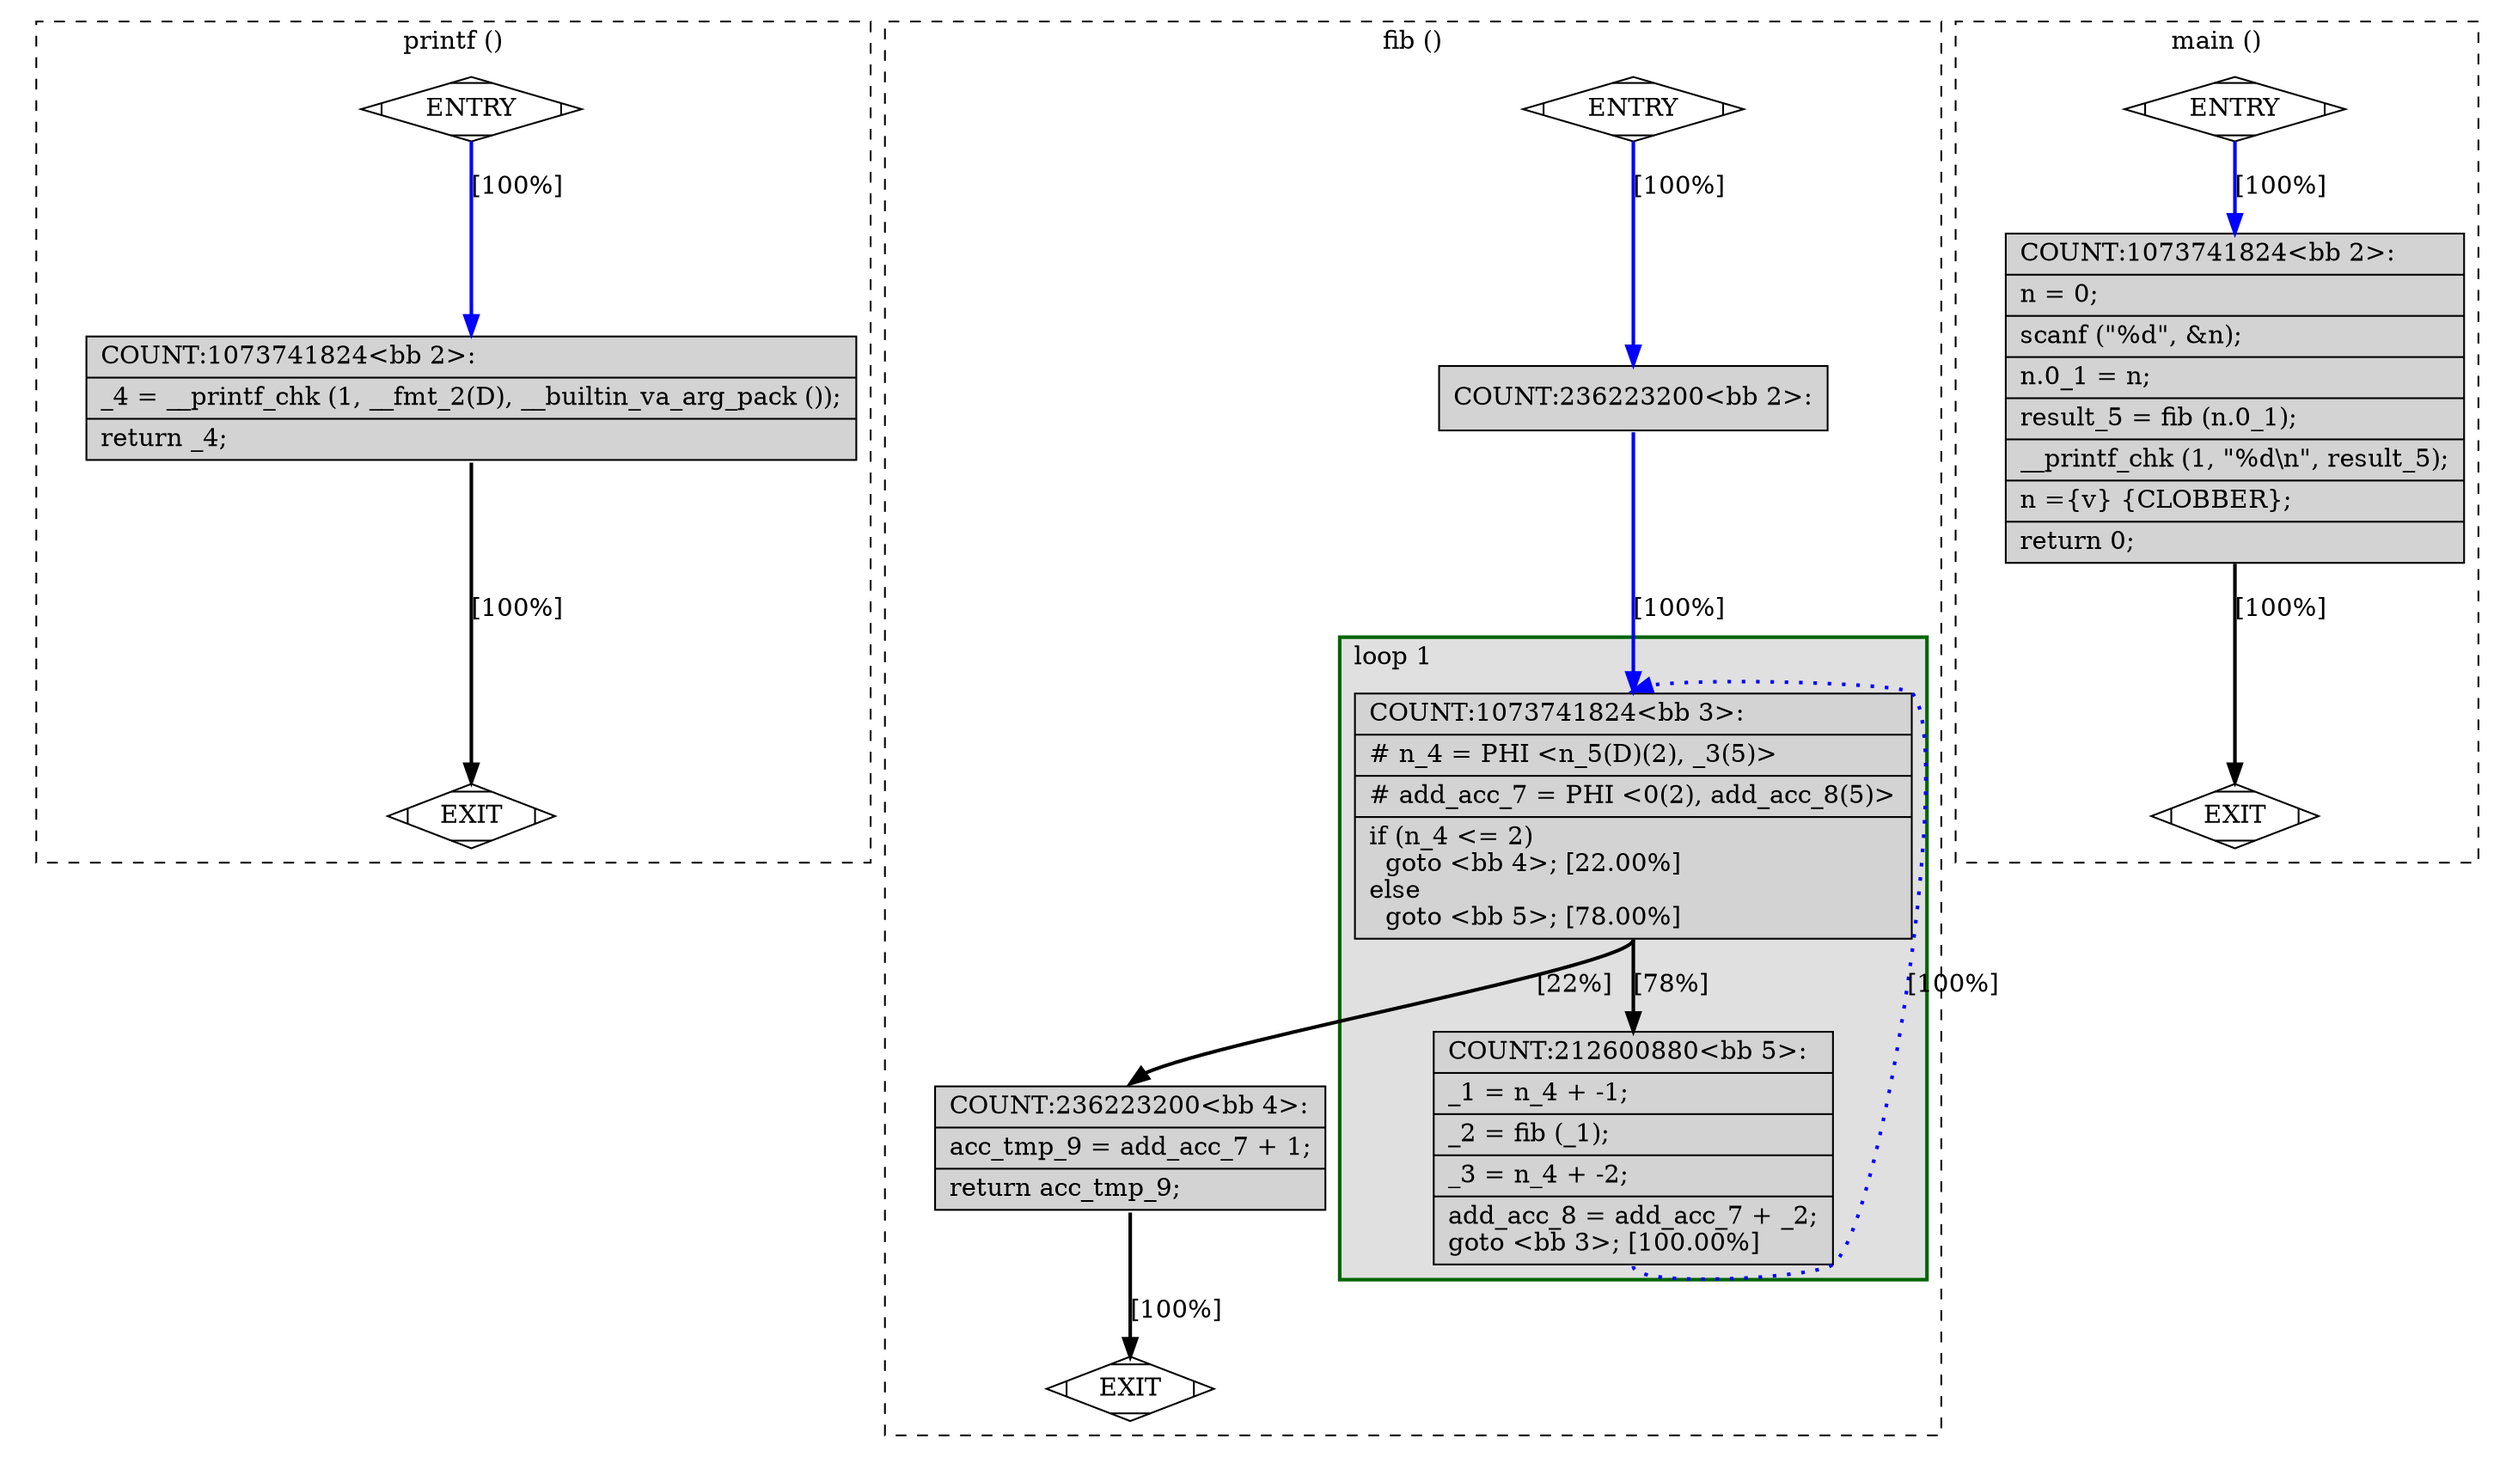 digraph "a-fib_1.c.051t.release_ssa" {
overlap=false;
subgraph "cluster_printf" {
	style="dashed";
	color="black";
	label="printf ()";
	fn_15_basic_block_0 [shape=Mdiamond,style=filled,fillcolor=white,label="ENTRY"];

	fn_15_basic_block_1 [shape=Mdiamond,style=filled,fillcolor=white,label="EXIT"];

	fn_15_basic_block_2 [shape=record,style=filled,fillcolor=lightgrey,label="{COUNT:1073741824\<bb\ 2\>:\l\
|_4\ =\ __printf_chk\ (1,\ __fmt_2(D),\ __builtin_va_arg_pack\ ());\l\
|return\ _4;\l\
}"];

	fn_15_basic_block_0:s -> fn_15_basic_block_2:n [style="solid,bold",color=blue,weight=100,constraint=true,label="[100%]"];
	fn_15_basic_block_2:s -> fn_15_basic_block_1:n [style="solid,bold",color=black,weight=10,constraint=true,label="[100%]"];
	fn_15_basic_block_0:s -> fn_15_basic_block_1:n [style="invis",constraint=true];
}
subgraph "cluster_fib" {
	style="dashed";
	color="black";
	label="fib ()";
	subgraph cluster_40_1 {
	style="filled";
	color="darkgreen";
	fillcolor="grey88";
	label="loop 1";
	labeljust=l;
	penwidth=2;
	fn_40_basic_block_3 [shape=record,style=filled,fillcolor=lightgrey,label="{COUNT:1073741824\<bb\ 3\>:\l\
|#\ n_4\ =\ PHI\ \<n_5(D)(2),\ _3(5)\>\l\
|#\ add_acc_7\ =\ PHI\ \<0(2),\ add_acc_8(5)\>\l\
|if\ (n_4\ \<=\ 2)\l\
\ \ goto\ \<bb\ 4\>;\ [22.00%]\l\
else\l\
\ \ goto\ \<bb\ 5\>;\ [78.00%]\l\
}"];

	fn_40_basic_block_5 [shape=record,style=filled,fillcolor=lightgrey,label="{COUNT:212600880\<bb\ 5\>:\l\
|_1\ =\ n_4\ +\ -1;\l\
|_2\ =\ fib\ (_1);\l\
|_3\ =\ n_4\ +\ -2;\l\
|add_acc_8\ =\ add_acc_7\ +\ _2;\l\
goto\ \<bb\ 3\>;\ [100.00%]\l\
}"];

	}
	fn_40_basic_block_0 [shape=Mdiamond,style=filled,fillcolor=white,label="ENTRY"];

	fn_40_basic_block_1 [shape=Mdiamond,style=filled,fillcolor=white,label="EXIT"];

	fn_40_basic_block_2 [shape=record,style=filled,fillcolor=lightgrey,label="{COUNT:236223200\<bb\ 2\>:\l\
}"];

	fn_40_basic_block_4 [shape=record,style=filled,fillcolor=lightgrey,label="{COUNT:236223200\<bb\ 4\>:\l\
|acc_tmp_9\ =\ add_acc_7\ +\ 1;\l\
|return\ acc_tmp_9;\l\
}"];

	fn_40_basic_block_0:s -> fn_40_basic_block_2:n [style="solid,bold",color=blue,weight=100,constraint=true,label="[100%]"];
	fn_40_basic_block_2:s -> fn_40_basic_block_3:n [style="solid,bold",color=blue,weight=100,constraint=true,label="[100%]"];
	fn_40_basic_block_3:s -> fn_40_basic_block_4:n [style="solid,bold",color=black,weight=10,constraint=true,label="[22%]"];
	fn_40_basic_block_3:s -> fn_40_basic_block_5:n [style="solid,bold",color=black,weight=10,constraint=true,label="[78%]"];
	fn_40_basic_block_4:s -> fn_40_basic_block_1:n [style="solid,bold",color=black,weight=10,constraint=true,label="[100%]"];
	fn_40_basic_block_5:s -> fn_40_basic_block_3:n [style="dotted,bold",color=blue,weight=10,constraint=false,label="[100%]"];
	fn_40_basic_block_0:s -> fn_40_basic_block_1:n [style="invis",constraint=true];
}
subgraph "cluster_main" {
	style="dashed";
	color="black";
	label="main ()";
	fn_39_basic_block_0 [shape=Mdiamond,style=filled,fillcolor=white,label="ENTRY"];

	fn_39_basic_block_1 [shape=Mdiamond,style=filled,fillcolor=white,label="EXIT"];

	fn_39_basic_block_2 [shape=record,style=filled,fillcolor=lightgrey,label="{COUNT:1073741824\<bb\ 2\>:\l\
|n\ =\ 0;\l\
|scanf\ (\"%d\",\ &n);\l\
|n.0_1\ =\ n;\l\
|result_5\ =\ fib\ (n.0_1);\l\
|__printf_chk\ (1,\ \"%d\\n\",\ result_5);\l\
|n\ =\{v\}\ \{CLOBBER\};\l\
|return\ 0;\l\
}"];

	fn_39_basic_block_0:s -> fn_39_basic_block_2:n [style="solid,bold",color=blue,weight=100,constraint=true,label="[100%]"];
	fn_39_basic_block_2:s -> fn_39_basic_block_1:n [style="solid,bold",color=black,weight=10,constraint=true,label="[100%]"];
	fn_39_basic_block_0:s -> fn_39_basic_block_1:n [style="invis",constraint=true];
}
}
